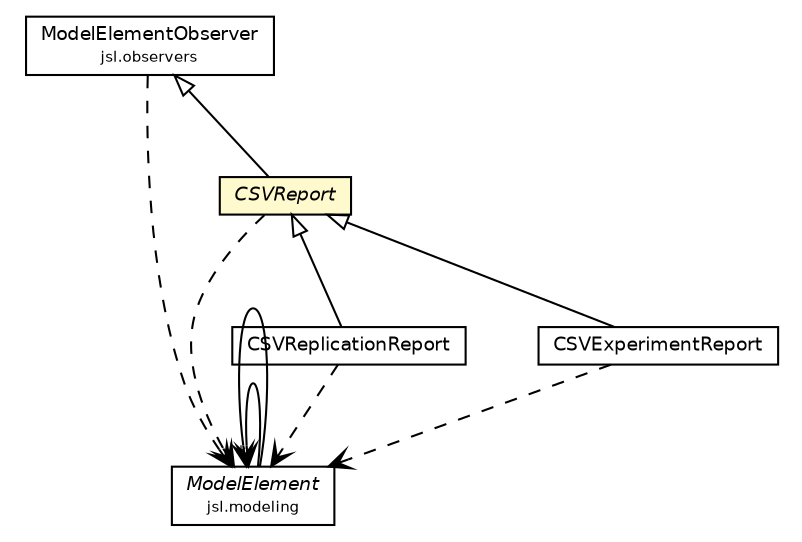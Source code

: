 #!/usr/local/bin/dot
#
# Class diagram 
# Generated by UMLGraph version 5.4 (http://www.umlgraph.org/)
#

digraph G {
	edge [fontname="Helvetica",fontsize=10,labelfontname="Helvetica",labelfontsize=10];
	node [fontname="Helvetica",fontsize=10,shape=plaintext];
	nodesep=0.25;
	ranksep=0.5;
	// jsl.modeling.ModelElement
	c43491 [label=<<table title="jsl.modeling.ModelElement" border="0" cellborder="1" cellspacing="0" cellpadding="2" port="p" href="../../modeling/ModelElement.html">
		<tr><td><table border="0" cellspacing="0" cellpadding="1">
<tr><td align="center" balign="center"><font face="Helvetica-Oblique"> ModelElement </font></td></tr>
<tr><td align="center" balign="center"><font point-size="7.0"> jsl.modeling </font></td></tr>
		</table></td></tr>
		</table>>, URL="../../modeling/ModelElement.html", fontname="Helvetica", fontcolor="black", fontsize=9.0];
	// jsl.observers.ModelElementObserver
	c43765 [label=<<table title="jsl.observers.ModelElementObserver" border="0" cellborder="1" cellspacing="0" cellpadding="2" port="p" href="../ModelElementObserver.html">
		<tr><td><table border="0" cellspacing="0" cellpadding="1">
<tr><td align="center" balign="center"> ModelElementObserver </td></tr>
<tr><td align="center" balign="center"><font point-size="7.0"> jsl.observers </font></td></tr>
		</table></td></tr>
		</table>>, URL="../ModelElementObserver.html", fontname="Helvetica", fontcolor="black", fontsize=9.0];
	// jsl.observers.textfile.CSVReport
	c43779 [label=<<table title="jsl.observers.textfile.CSVReport" border="0" cellborder="1" cellspacing="0" cellpadding="2" port="p" bgcolor="lemonChiffon" href="./CSVReport.html">
		<tr><td><table border="0" cellspacing="0" cellpadding="1">
<tr><td align="center" balign="center"><font face="Helvetica-Oblique"> CSVReport </font></td></tr>
		</table></td></tr>
		</table>>, URL="./CSVReport.html", fontname="Helvetica", fontcolor="black", fontsize=9.0];
	// jsl.observers.textfile.CSVReplicationReport
	c43780 [label=<<table title="jsl.observers.textfile.CSVReplicationReport" border="0" cellborder="1" cellspacing="0" cellpadding="2" port="p" href="./CSVReplicationReport.html">
		<tr><td><table border="0" cellspacing="0" cellpadding="1">
<tr><td align="center" balign="center"> CSVReplicationReport </td></tr>
		</table></td></tr>
		</table>>, URL="./CSVReplicationReport.html", fontname="Helvetica", fontcolor="black", fontsize=9.0];
	// jsl.observers.textfile.CSVExperimentReport
	c43781 [label=<<table title="jsl.observers.textfile.CSVExperimentReport" border="0" cellborder="1" cellspacing="0" cellpadding="2" port="p" href="./CSVExperimentReport.html">
		<tr><td><table border="0" cellspacing="0" cellpadding="1">
<tr><td align="center" balign="center"> CSVExperimentReport </td></tr>
		</table></td></tr>
		</table>>, URL="./CSVExperimentReport.html", fontname="Helvetica", fontcolor="black", fontsize=9.0];
	//jsl.observers.textfile.CSVReport extends jsl.observers.ModelElementObserver
	c43765:p -> c43779:p [dir=back,arrowtail=empty];
	//jsl.observers.textfile.CSVReplicationReport extends jsl.observers.textfile.CSVReport
	c43779:p -> c43780:p [dir=back,arrowtail=empty];
	//jsl.observers.textfile.CSVExperimentReport extends jsl.observers.textfile.CSVReport
	c43779:p -> c43781:p [dir=back,arrowtail=empty];
	// jsl.modeling.ModelElement NAVASSOC jsl.modeling.ModelElement
	c43491:p -> c43491:p [taillabel="", label="", headlabel="*", fontname="Helvetica", fontcolor="black", fontsize=10.0, color="black", arrowhead=open];
	// jsl.modeling.ModelElement NAVASSOC jsl.modeling.ModelElement
	c43491:p -> c43491:p [taillabel="", label="", headlabel="", fontname="Helvetica", fontcolor="black", fontsize=10.0, color="black", arrowhead=open];
	// jsl.observers.ModelElementObserver DEPEND jsl.modeling.ModelElement
	c43765:p -> c43491:p [taillabel="", label="", headlabel="", fontname="Helvetica", fontcolor="black", fontsize=10.0, color="black", arrowhead=open, style=dashed];
	// jsl.observers.textfile.CSVReport DEPEND jsl.modeling.ModelElement
	c43779:p -> c43491:p [taillabel="", label="", headlabel="", fontname="Helvetica", fontcolor="black", fontsize=10.0, color="black", arrowhead=open, style=dashed];
	// jsl.observers.textfile.CSVReplicationReport DEPEND jsl.modeling.ModelElement
	c43780:p -> c43491:p [taillabel="", label="", headlabel="", fontname="Helvetica", fontcolor="black", fontsize=10.0, color="black", arrowhead=open, style=dashed];
	// jsl.observers.textfile.CSVExperimentReport DEPEND jsl.modeling.ModelElement
	c43781:p -> c43491:p [taillabel="", label="", headlabel="", fontname="Helvetica", fontcolor="black", fontsize=10.0, color="black", arrowhead=open, style=dashed];
}

